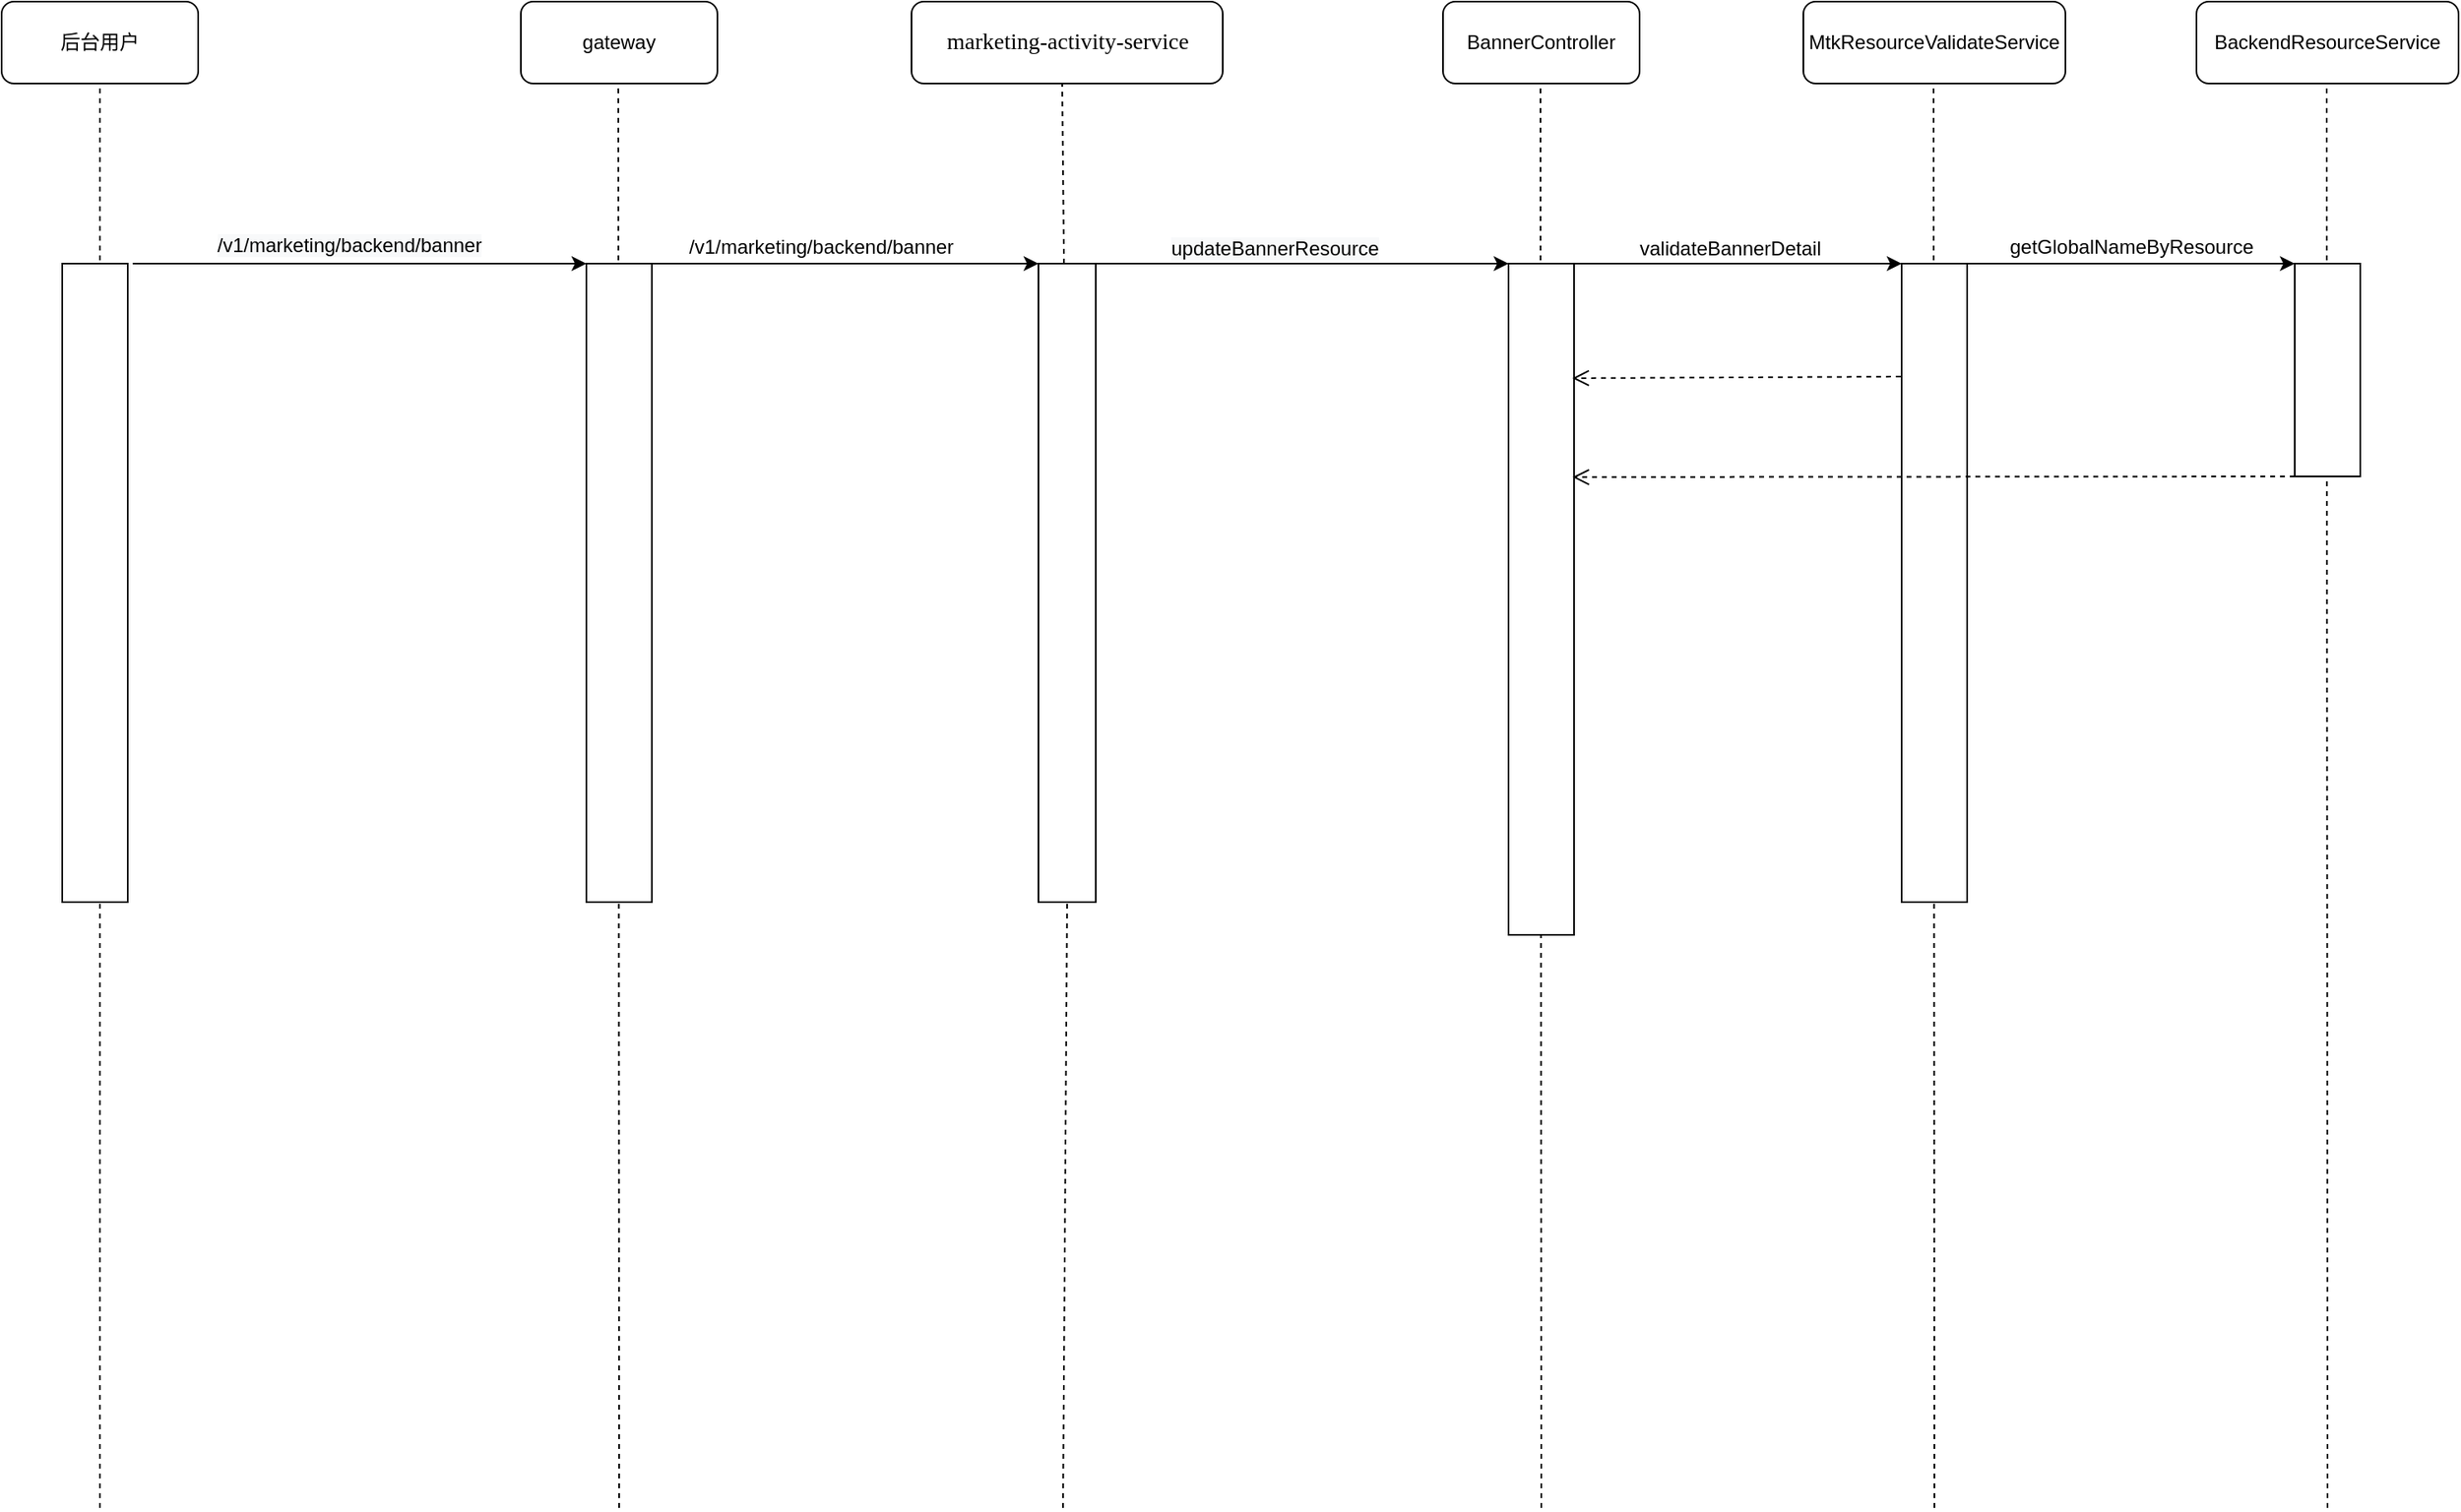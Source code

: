<mxfile version="15.7.4" type="github"><diagram id="LWCq6rCbVmr-GRsFnDi5" name="Page-1"><mxGraphModel dx="1350" dy="738" grid="1" gridSize="10" guides="1" tooltips="1" connect="1" arrows="1" fold="1" page="1" pageScale="1" pageWidth="2339" pageHeight="3300" math="0" shadow="0"><root><mxCell id="0"/><mxCell id="1" parent="0"/><mxCell id="MEJ56RyX_G-aqx-PhtDr-10" value="后台用户" style="rounded=1;whiteSpace=wrap;html=1;labelBackgroundColor=default;fontColor=#000000;" vertex="1" parent="1"><mxGeometry x="90" y="100" width="120" height="50" as="geometry"/></mxCell><mxCell id="MEJ56RyX_G-aqx-PhtDr-14" value="" style="endArrow=none;dashed=1;html=1;rounded=0;fontColor=#000000;entryX=0.5;entryY=1;entryDx=0;entryDy=0;" edge="1" parent="1" target="MEJ56RyX_G-aqx-PhtDr-10"><mxGeometry width="50" height="50" relative="1" as="geometry"><mxPoint x="150" y="1020" as="sourcePoint"/><mxPoint x="180" y="150" as="targetPoint"/></mxGeometry></mxCell><mxCell id="MEJ56RyX_G-aqx-PhtDr-16" value="" style="rounded=0;whiteSpace=wrap;html=1;labelBackgroundColor=default;fontColor=#000000;" vertex="1" parent="1"><mxGeometry x="127" y="260" width="40" height="390" as="geometry"/></mxCell><mxCell id="MEJ56RyX_G-aqx-PhtDr-17" value="&lt;p class=&quot;MsoNormal&quot; style=&quot;margin: 0pt 0pt 0.0pt ; text-align: justify ; font-family: &amp;#34;calibri&amp;#34; ; font-size: 10.5pt&quot;&gt;&lt;span style=&quot;font-size: 10.5pt&quot;&gt;marketing-activity-service&lt;/span&gt;&lt;/p&gt;" style="rounded=1;whiteSpace=wrap;html=1;labelBackgroundColor=default;fontColor=#000000;" vertex="1" parent="1"><mxGeometry x="645.5" y="100" width="190" height="50" as="geometry"/></mxCell><mxCell id="MEJ56RyX_G-aqx-PhtDr-46" value="" style="endArrow=none;dashed=1;html=1;rounded=0;fontColor=#000000;entryX=0.5;entryY=1;entryDx=0;entryDy=0;startArrow=none;" edge="1" parent="1" source="MEJ56RyX_G-aqx-PhtDr-53"><mxGeometry width="50" height="50" relative="1" as="geometry"><mxPoint x="737.5" y="1716" as="sourcePoint"/><mxPoint x="737.5" y="150" as="targetPoint"/></mxGeometry></mxCell><mxCell id="MEJ56RyX_G-aqx-PhtDr-48" value="MtkResourceValidateService" style="rounded=1;whiteSpace=wrap;html=1;labelBackgroundColor=default;fontColor=#000000;" vertex="1" parent="1"><mxGeometry x="1190" y="100" width="160" height="50" as="geometry"/></mxCell><mxCell id="MEJ56RyX_G-aqx-PhtDr-49" value="" style="endArrow=none;dashed=1;html=1;rounded=0;fontColor=#000000;entryX=0.5;entryY=1;entryDx=0;entryDy=0;" edge="1" parent="1"><mxGeometry width="50" height="50" relative="1" as="geometry"><mxPoint x="1270" y="1020" as="sourcePoint"/><mxPoint x="1269.5" y="150" as="targetPoint"/></mxGeometry></mxCell><mxCell id="MEJ56RyX_G-aqx-PhtDr-94" style="edgeStyle=orthogonalEdgeStyle;rounded=0;orthogonalLoop=1;jettySize=auto;html=1;exitX=1;exitY=0;exitDx=0;exitDy=0;entryX=0;entryY=0;entryDx=0;entryDy=0;fontColor=#000000;" edge="1" parent="1" source="MEJ56RyX_G-aqx-PhtDr-50" target="MEJ56RyX_G-aqx-PhtDr-93"><mxGeometry relative="1" as="geometry"><Array as="points"><mxPoint x="1390" y="260"/><mxPoint x="1390" y="260"/></Array></mxGeometry></mxCell><mxCell id="MEJ56RyX_G-aqx-PhtDr-50" value="" style="rounded=0;whiteSpace=wrap;html=1;labelBackgroundColor=default;fontColor=#000000;" vertex="1" parent="1"><mxGeometry x="1250" y="260" width="40" height="390" as="geometry"/></mxCell><mxCell id="MEJ56RyX_G-aqx-PhtDr-81" style="edgeStyle=orthogonalEdgeStyle;rounded=0;orthogonalLoop=1;jettySize=auto;html=1;exitX=1;exitY=0;exitDx=0;exitDy=0;entryX=0;entryY=0;entryDx=0;entryDy=0;fontColor=#000000;" edge="1" parent="1" source="MEJ56RyX_G-aqx-PhtDr-53" target="MEJ56RyX_G-aqx-PhtDr-80"><mxGeometry relative="1" as="geometry"><Array as="points"><mxPoint x="880" y="260"/><mxPoint x="880" y="260"/></Array></mxGeometry></mxCell><mxCell id="MEJ56RyX_G-aqx-PhtDr-82" value="&lt;span style=&quot;font-size: 12px ; background-color: rgb(248 , 249 , 250)&quot;&gt;updateBannerResource&lt;/span&gt;" style="edgeLabel;html=1;align=center;verticalAlign=middle;resizable=0;points=[];fontColor=#000000;" vertex="1" connectable="0" parent="MEJ56RyX_G-aqx-PhtDr-81"><mxGeometry x="-0.209" y="3" relative="1" as="geometry"><mxPoint x="9" y="-6" as="offset"/></mxGeometry></mxCell><mxCell id="MEJ56RyX_G-aqx-PhtDr-53" value="" style="rounded=0;whiteSpace=wrap;html=1;labelBackgroundColor=default;fontColor=#000000;" vertex="1" parent="1"><mxGeometry x="723" y="260" width="35" height="390" as="geometry"/></mxCell><mxCell id="MEJ56RyX_G-aqx-PhtDr-54" value="" style="endArrow=none;dashed=1;html=1;rounded=0;fontColor=#000000;entryX=0.5;entryY=1;entryDx=0;entryDy=0;" edge="1" parent="1" target="MEJ56RyX_G-aqx-PhtDr-53"><mxGeometry width="50" height="50" relative="1" as="geometry"><mxPoint x="738" y="1020" as="sourcePoint"/><mxPoint x="737.5" y="150" as="targetPoint"/></mxGeometry></mxCell><mxCell id="MEJ56RyX_G-aqx-PhtDr-55" value="" style="endArrow=classic;html=1;rounded=0;fontColor=#000000;entryX=0;entryY=0;entryDx=0;entryDy=0;" edge="1" parent="1" target="MEJ56RyX_G-aqx-PhtDr-73"><mxGeometry width="50" height="50" relative="1" as="geometry"><mxPoint x="170" y="260" as="sourcePoint"/><mxPoint x="460" y="260" as="targetPoint"/></mxGeometry></mxCell><mxCell id="MEJ56RyX_G-aqx-PhtDr-67" value="&lt;span style=&quot;background-color: rgb(248 , 249 , 250)&quot;&gt;/v1/marketing/backend/banner&lt;/span&gt;" style="text;html=1;strokeColor=none;fillColor=none;align=center;verticalAlign=middle;whiteSpace=wrap;rounded=0;labelBackgroundColor=#FFFFFF;fontColor=#000000;" vertex="1" parent="1"><mxGeometry x="220" y="234" width="165" height="30" as="geometry"/></mxCell><mxCell id="MEJ56RyX_G-aqx-PhtDr-71" value="gateway" style="rounded=1;whiteSpace=wrap;html=1;labelBackgroundColor=default;fontColor=#000000;" vertex="1" parent="1"><mxGeometry x="407" y="100" width="120" height="50" as="geometry"/></mxCell><mxCell id="MEJ56RyX_G-aqx-PhtDr-72" value="" style="endArrow=none;dashed=1;html=1;rounded=0;fontColor=#000000;entryX=0.5;entryY=1;entryDx=0;entryDy=0;" edge="1" parent="1"><mxGeometry width="50" height="50" relative="1" as="geometry"><mxPoint x="467" y="1020" as="sourcePoint"/><mxPoint x="466.5" y="150" as="targetPoint"/></mxGeometry></mxCell><mxCell id="MEJ56RyX_G-aqx-PhtDr-76" style="edgeStyle=orthogonalEdgeStyle;rounded=0;orthogonalLoop=1;jettySize=auto;html=1;exitX=1;exitY=0;exitDx=0;exitDy=0;entryX=0;entryY=0;entryDx=0;entryDy=0;fontColor=#000000;" edge="1" parent="1" source="MEJ56RyX_G-aqx-PhtDr-73" target="MEJ56RyX_G-aqx-PhtDr-53"><mxGeometry relative="1" as="geometry"><Array as="points"><mxPoint x="620" y="260"/><mxPoint x="620" y="260"/></Array></mxGeometry></mxCell><mxCell id="MEJ56RyX_G-aqx-PhtDr-73" value="" style="rounded=0;whiteSpace=wrap;html=1;labelBackgroundColor=default;fontColor=#000000;" vertex="1" parent="1"><mxGeometry x="447" y="260" width="40" height="390" as="geometry"/></mxCell><mxCell id="MEJ56RyX_G-aqx-PhtDr-77" value="/v1/marketing/backend/banner" style="text;html=1;align=center;verticalAlign=middle;resizable=0;points=[];autosize=1;strokeColor=none;fillColor=none;fontColor=#000000;" vertex="1" parent="1"><mxGeometry x="500" y="240" width="180" height="20" as="geometry"/></mxCell><mxCell id="MEJ56RyX_G-aqx-PhtDr-78" value="BannerController" style="rounded=1;whiteSpace=wrap;html=1;labelBackgroundColor=default;fontColor=#000000;" vertex="1" parent="1"><mxGeometry x="970" y="100" width="120" height="50" as="geometry"/></mxCell><mxCell id="MEJ56RyX_G-aqx-PhtDr-79" value="" style="endArrow=none;dashed=1;html=1;rounded=0;fontColor=#000000;entryX=0.5;entryY=1;entryDx=0;entryDy=0;" edge="1" parent="1"><mxGeometry width="50" height="50" relative="1" as="geometry"><mxPoint x="1030" y="1020" as="sourcePoint"/><mxPoint x="1029.5" y="150" as="targetPoint"/></mxGeometry></mxCell><mxCell id="MEJ56RyX_G-aqx-PhtDr-86" style="edgeStyle=orthogonalEdgeStyle;rounded=0;orthogonalLoop=1;jettySize=auto;html=1;exitX=1;exitY=0;exitDx=0;exitDy=0;entryX=0;entryY=0;entryDx=0;entryDy=0;fontColor=#000000;" edge="1" parent="1" source="MEJ56RyX_G-aqx-PhtDr-80" target="MEJ56RyX_G-aqx-PhtDr-50"><mxGeometry relative="1" as="geometry"><Array as="points"><mxPoint x="1160" y="260"/><mxPoint x="1160" y="260"/></Array></mxGeometry></mxCell><mxCell id="MEJ56RyX_G-aqx-PhtDr-80" value="" style="rounded=0;whiteSpace=wrap;html=1;labelBackgroundColor=default;fontColor=#000000;" vertex="1" parent="1"><mxGeometry x="1010" y="260" width="40" height="410" as="geometry"/></mxCell><mxCell id="MEJ56RyX_G-aqx-PhtDr-87" value="validateBannerDetail" style="text;html=1;align=center;verticalAlign=middle;resizable=0;points=[];autosize=1;strokeColor=none;fillColor=none;fontColor=#000000;" vertex="1" parent="1"><mxGeometry x="1080" y="241" width="130" height="20" as="geometry"/></mxCell><mxCell id="MEJ56RyX_G-aqx-PhtDr-90" value="" style="html=1;verticalAlign=bottom;endArrow=open;dashed=1;endSize=8;rounded=0;fontColor=#000000;exitX=-0.014;exitY=0.177;exitDx=0;exitDy=0;exitPerimeter=0;" edge="1" parent="1" source="MEJ56RyX_G-aqx-PhtDr-50"><mxGeometry relative="1" as="geometry"><mxPoint x="1241.06" y="329.75" as="sourcePoint"/><mxPoint x="1048.94" y="330" as="targetPoint"/></mxGeometry></mxCell><mxCell id="MEJ56RyX_G-aqx-PhtDr-91" value="BackendResourceService" style="rounded=1;whiteSpace=wrap;html=1;labelBackgroundColor=default;fontColor=#000000;" vertex="1" parent="1"><mxGeometry x="1430" y="100" width="160" height="50" as="geometry"/></mxCell><mxCell id="MEJ56RyX_G-aqx-PhtDr-92" value="" style="endArrow=none;dashed=1;html=1;rounded=0;fontColor=#000000;entryX=0.5;entryY=1;entryDx=0;entryDy=0;" edge="1" parent="1"><mxGeometry width="50" height="50" relative="1" as="geometry"><mxPoint x="1510" y="1020" as="sourcePoint"/><mxPoint x="1509.5" y="150" as="targetPoint"/></mxGeometry></mxCell><mxCell id="MEJ56RyX_G-aqx-PhtDr-93" value="" style="rounded=0;whiteSpace=wrap;html=1;labelBackgroundColor=default;fontColor=#000000;" vertex="1" parent="1"><mxGeometry x="1490" y="260" width="40" height="130" as="geometry"/></mxCell><mxCell id="MEJ56RyX_G-aqx-PhtDr-95" value="getGlobalNameByResource" style="text;html=1;align=center;verticalAlign=middle;resizable=0;points=[];autosize=1;strokeColor=none;fillColor=none;fontColor=#000000;" vertex="1" parent="1"><mxGeometry x="1310" y="240" width="160" height="20" as="geometry"/></mxCell><mxCell id="MEJ56RyX_G-aqx-PhtDr-96" value="" style="html=1;verticalAlign=bottom;endArrow=open;dashed=1;endSize=8;rounded=0;fontColor=#000000;entryX=1.106;entryY=0.215;entryDx=0;entryDy=0;entryPerimeter=0;" edge="1" parent="1"><mxGeometry relative="1" as="geometry"><mxPoint x="1490" y="390" as="sourcePoint"/><mxPoint x="1049.06" y="390.4" as="targetPoint"/></mxGeometry></mxCell></root></mxGraphModel></diagram></mxfile>